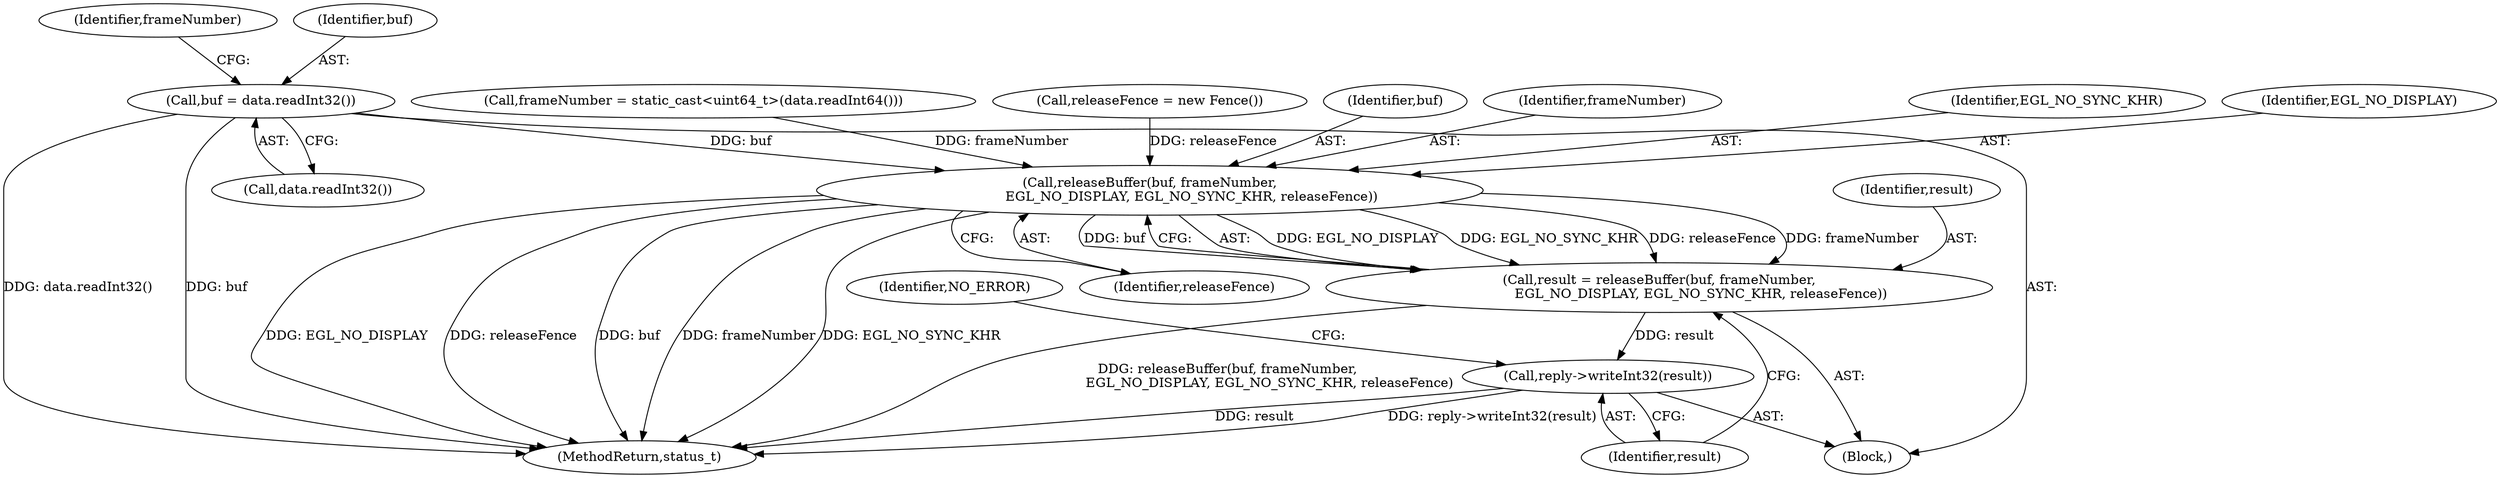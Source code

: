 digraph "0_Android_a30d7d90c4f718e46fb41a99b3d52800e1011b73@API" {
"1000203" [label="(Call,buf = data.readInt32())"];
"1000230" [label="(Call,releaseBuffer(buf, frameNumber,\n                    EGL_NO_DISPLAY, EGL_NO_SYNC_KHR, releaseFence))"];
"1000228" [label="(Call,result = releaseBuffer(buf, frameNumber,\n                    EGL_NO_DISPLAY, EGL_NO_SYNC_KHR, releaseFence))"];
"1000236" [label="(Call,reply->writeInt32(result))"];
"1000208" [label="(Identifier,frameNumber)"];
"1000213" [label="(Call,releaseFence = new Fence())"];
"1000205" [label="(Call,data.readInt32())"];
"1000239" [label="(Identifier,NO_ERROR)"];
"1000237" [label="(Identifier,result)"];
"1000231" [label="(Identifier,buf)"];
"1000232" [label="(Identifier,frameNumber)"];
"1000515" [label="(MethodReturn,status_t)"];
"1000229" [label="(Identifier,result)"];
"1000228" [label="(Call,result = releaseBuffer(buf, frameNumber,\n                    EGL_NO_DISPLAY, EGL_NO_SYNC_KHR, releaseFence))"];
"1000230" [label="(Call,releaseBuffer(buf, frameNumber,\n                    EGL_NO_DISPLAY, EGL_NO_SYNC_KHR, releaseFence))"];
"1000235" [label="(Identifier,releaseFence)"];
"1000234" [label="(Identifier,EGL_NO_SYNC_KHR)"];
"1000197" [label="(Block,)"];
"1000203" [label="(Call,buf = data.readInt32())"];
"1000236" [label="(Call,reply->writeInt32(result))"];
"1000233" [label="(Identifier,EGL_NO_DISPLAY)"];
"1000204" [label="(Identifier,buf)"];
"1000207" [label="(Call,frameNumber = static_cast<uint64_t>(data.readInt64()))"];
"1000203" -> "1000197"  [label="AST: "];
"1000203" -> "1000205"  [label="CFG: "];
"1000204" -> "1000203"  [label="AST: "];
"1000205" -> "1000203"  [label="AST: "];
"1000208" -> "1000203"  [label="CFG: "];
"1000203" -> "1000515"  [label="DDG: data.readInt32()"];
"1000203" -> "1000515"  [label="DDG: buf"];
"1000203" -> "1000230"  [label="DDG: buf"];
"1000230" -> "1000228"  [label="AST: "];
"1000230" -> "1000235"  [label="CFG: "];
"1000231" -> "1000230"  [label="AST: "];
"1000232" -> "1000230"  [label="AST: "];
"1000233" -> "1000230"  [label="AST: "];
"1000234" -> "1000230"  [label="AST: "];
"1000235" -> "1000230"  [label="AST: "];
"1000228" -> "1000230"  [label="CFG: "];
"1000230" -> "1000515"  [label="DDG: EGL_NO_DISPLAY"];
"1000230" -> "1000515"  [label="DDG: releaseFence"];
"1000230" -> "1000515"  [label="DDG: buf"];
"1000230" -> "1000515"  [label="DDG: frameNumber"];
"1000230" -> "1000515"  [label="DDG: EGL_NO_SYNC_KHR"];
"1000230" -> "1000228"  [label="DDG: EGL_NO_DISPLAY"];
"1000230" -> "1000228"  [label="DDG: EGL_NO_SYNC_KHR"];
"1000230" -> "1000228"  [label="DDG: releaseFence"];
"1000230" -> "1000228"  [label="DDG: frameNumber"];
"1000230" -> "1000228"  [label="DDG: buf"];
"1000207" -> "1000230"  [label="DDG: frameNumber"];
"1000213" -> "1000230"  [label="DDG: releaseFence"];
"1000228" -> "1000197"  [label="AST: "];
"1000229" -> "1000228"  [label="AST: "];
"1000237" -> "1000228"  [label="CFG: "];
"1000228" -> "1000515"  [label="DDG: releaseBuffer(buf, frameNumber,\n                    EGL_NO_DISPLAY, EGL_NO_SYNC_KHR, releaseFence)"];
"1000228" -> "1000236"  [label="DDG: result"];
"1000236" -> "1000197"  [label="AST: "];
"1000236" -> "1000237"  [label="CFG: "];
"1000237" -> "1000236"  [label="AST: "];
"1000239" -> "1000236"  [label="CFG: "];
"1000236" -> "1000515"  [label="DDG: result"];
"1000236" -> "1000515"  [label="DDG: reply->writeInt32(result)"];
}
